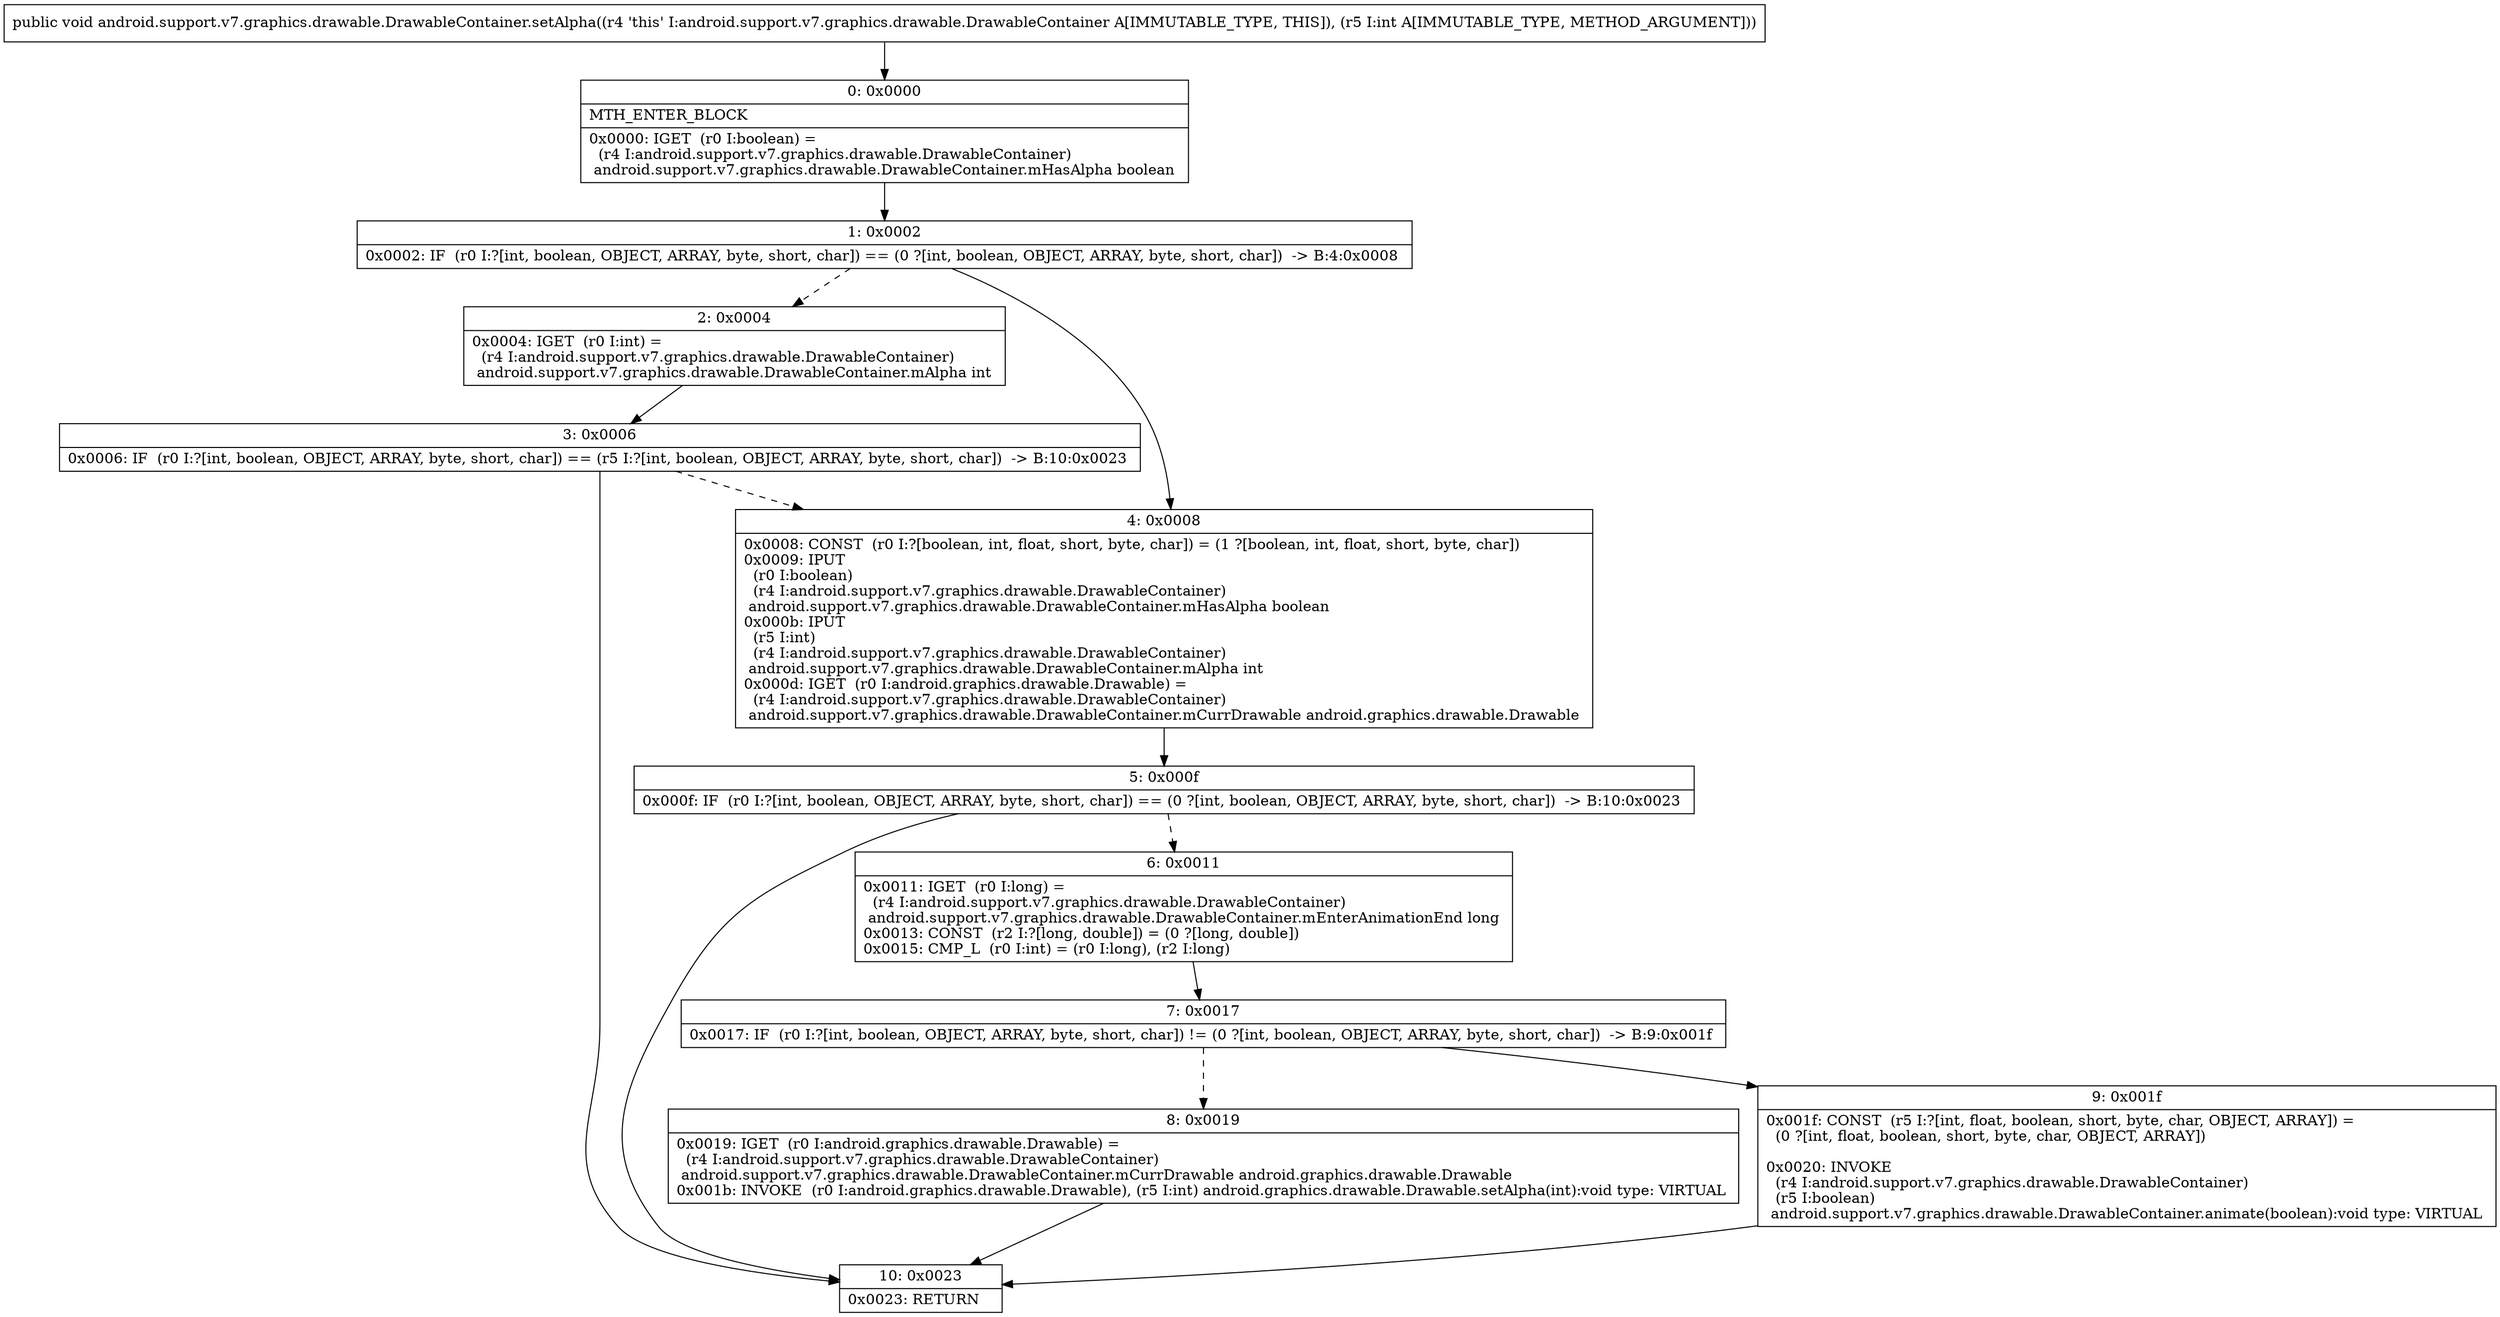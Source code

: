 digraph "CFG forandroid.support.v7.graphics.drawable.DrawableContainer.setAlpha(I)V" {
Node_0 [shape=record,label="{0\:\ 0x0000|MTH_ENTER_BLOCK\l|0x0000: IGET  (r0 I:boolean) = \l  (r4 I:android.support.v7.graphics.drawable.DrawableContainer)\l android.support.v7.graphics.drawable.DrawableContainer.mHasAlpha boolean \l}"];
Node_1 [shape=record,label="{1\:\ 0x0002|0x0002: IF  (r0 I:?[int, boolean, OBJECT, ARRAY, byte, short, char]) == (0 ?[int, boolean, OBJECT, ARRAY, byte, short, char])  \-\> B:4:0x0008 \l}"];
Node_2 [shape=record,label="{2\:\ 0x0004|0x0004: IGET  (r0 I:int) = \l  (r4 I:android.support.v7.graphics.drawable.DrawableContainer)\l android.support.v7.graphics.drawable.DrawableContainer.mAlpha int \l}"];
Node_3 [shape=record,label="{3\:\ 0x0006|0x0006: IF  (r0 I:?[int, boolean, OBJECT, ARRAY, byte, short, char]) == (r5 I:?[int, boolean, OBJECT, ARRAY, byte, short, char])  \-\> B:10:0x0023 \l}"];
Node_4 [shape=record,label="{4\:\ 0x0008|0x0008: CONST  (r0 I:?[boolean, int, float, short, byte, char]) = (1 ?[boolean, int, float, short, byte, char]) \l0x0009: IPUT  \l  (r0 I:boolean)\l  (r4 I:android.support.v7.graphics.drawable.DrawableContainer)\l android.support.v7.graphics.drawable.DrawableContainer.mHasAlpha boolean \l0x000b: IPUT  \l  (r5 I:int)\l  (r4 I:android.support.v7.graphics.drawable.DrawableContainer)\l android.support.v7.graphics.drawable.DrawableContainer.mAlpha int \l0x000d: IGET  (r0 I:android.graphics.drawable.Drawable) = \l  (r4 I:android.support.v7.graphics.drawable.DrawableContainer)\l android.support.v7.graphics.drawable.DrawableContainer.mCurrDrawable android.graphics.drawable.Drawable \l}"];
Node_5 [shape=record,label="{5\:\ 0x000f|0x000f: IF  (r0 I:?[int, boolean, OBJECT, ARRAY, byte, short, char]) == (0 ?[int, boolean, OBJECT, ARRAY, byte, short, char])  \-\> B:10:0x0023 \l}"];
Node_6 [shape=record,label="{6\:\ 0x0011|0x0011: IGET  (r0 I:long) = \l  (r4 I:android.support.v7.graphics.drawable.DrawableContainer)\l android.support.v7.graphics.drawable.DrawableContainer.mEnterAnimationEnd long \l0x0013: CONST  (r2 I:?[long, double]) = (0 ?[long, double]) \l0x0015: CMP_L  (r0 I:int) = (r0 I:long), (r2 I:long) \l}"];
Node_7 [shape=record,label="{7\:\ 0x0017|0x0017: IF  (r0 I:?[int, boolean, OBJECT, ARRAY, byte, short, char]) != (0 ?[int, boolean, OBJECT, ARRAY, byte, short, char])  \-\> B:9:0x001f \l}"];
Node_8 [shape=record,label="{8\:\ 0x0019|0x0019: IGET  (r0 I:android.graphics.drawable.Drawable) = \l  (r4 I:android.support.v7.graphics.drawable.DrawableContainer)\l android.support.v7.graphics.drawable.DrawableContainer.mCurrDrawable android.graphics.drawable.Drawable \l0x001b: INVOKE  (r0 I:android.graphics.drawable.Drawable), (r5 I:int) android.graphics.drawable.Drawable.setAlpha(int):void type: VIRTUAL \l}"];
Node_9 [shape=record,label="{9\:\ 0x001f|0x001f: CONST  (r5 I:?[int, float, boolean, short, byte, char, OBJECT, ARRAY]) = \l  (0 ?[int, float, boolean, short, byte, char, OBJECT, ARRAY])\l \l0x0020: INVOKE  \l  (r4 I:android.support.v7.graphics.drawable.DrawableContainer)\l  (r5 I:boolean)\l android.support.v7.graphics.drawable.DrawableContainer.animate(boolean):void type: VIRTUAL \l}"];
Node_10 [shape=record,label="{10\:\ 0x0023|0x0023: RETURN   \l}"];
MethodNode[shape=record,label="{public void android.support.v7.graphics.drawable.DrawableContainer.setAlpha((r4 'this' I:android.support.v7.graphics.drawable.DrawableContainer A[IMMUTABLE_TYPE, THIS]), (r5 I:int A[IMMUTABLE_TYPE, METHOD_ARGUMENT])) }"];
MethodNode -> Node_0;
Node_0 -> Node_1;
Node_1 -> Node_2[style=dashed];
Node_1 -> Node_4;
Node_2 -> Node_3;
Node_3 -> Node_4[style=dashed];
Node_3 -> Node_10;
Node_4 -> Node_5;
Node_5 -> Node_6[style=dashed];
Node_5 -> Node_10;
Node_6 -> Node_7;
Node_7 -> Node_8[style=dashed];
Node_7 -> Node_9;
Node_8 -> Node_10;
Node_9 -> Node_10;
}

